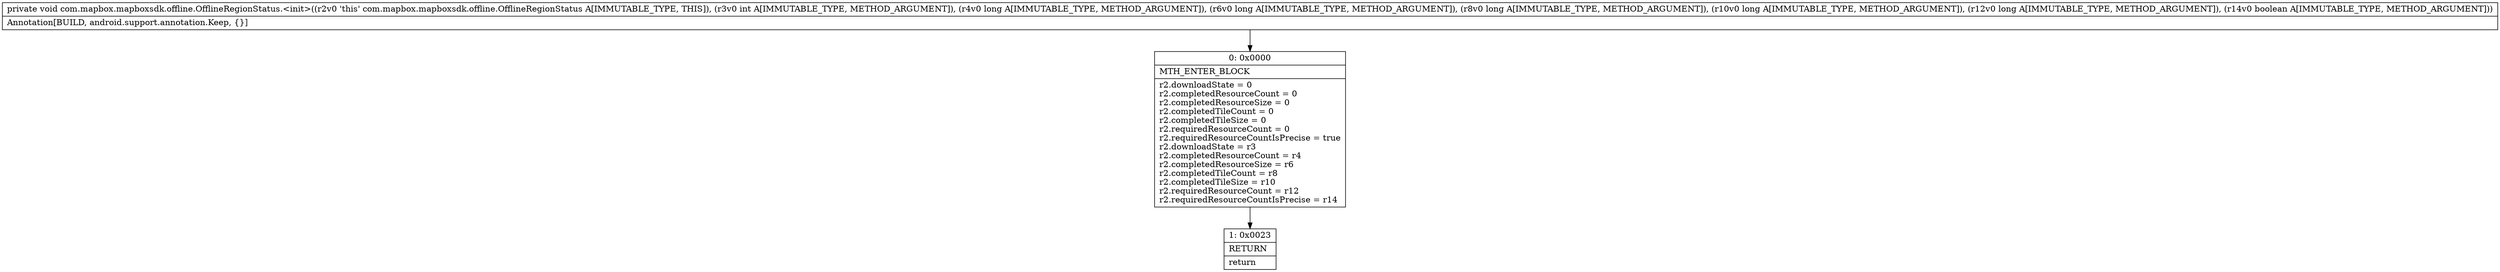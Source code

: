 digraph "CFG forcom.mapbox.mapboxsdk.offline.OfflineRegionStatus.\<init\>(IJJJJJZ)V" {
Node_0 [shape=record,label="{0\:\ 0x0000|MTH_ENTER_BLOCK\l|r2.downloadState = 0\lr2.completedResourceCount = 0\lr2.completedResourceSize = 0\lr2.completedTileCount = 0\lr2.completedTileSize = 0\lr2.requiredResourceCount = 0\lr2.requiredResourceCountIsPrecise = true\lr2.downloadState = r3\lr2.completedResourceCount = r4\lr2.completedResourceSize = r6\lr2.completedTileCount = r8\lr2.completedTileSize = r10\lr2.requiredResourceCount = r12\lr2.requiredResourceCountIsPrecise = r14\l}"];
Node_1 [shape=record,label="{1\:\ 0x0023|RETURN\l|return\l}"];
MethodNode[shape=record,label="{private void com.mapbox.mapboxsdk.offline.OfflineRegionStatus.\<init\>((r2v0 'this' com.mapbox.mapboxsdk.offline.OfflineRegionStatus A[IMMUTABLE_TYPE, THIS]), (r3v0 int A[IMMUTABLE_TYPE, METHOD_ARGUMENT]), (r4v0 long A[IMMUTABLE_TYPE, METHOD_ARGUMENT]), (r6v0 long A[IMMUTABLE_TYPE, METHOD_ARGUMENT]), (r8v0 long A[IMMUTABLE_TYPE, METHOD_ARGUMENT]), (r10v0 long A[IMMUTABLE_TYPE, METHOD_ARGUMENT]), (r12v0 long A[IMMUTABLE_TYPE, METHOD_ARGUMENT]), (r14v0 boolean A[IMMUTABLE_TYPE, METHOD_ARGUMENT]))  | Annotation[BUILD, android.support.annotation.Keep, \{\}]\l}"];
MethodNode -> Node_0;
Node_0 -> Node_1;
}

